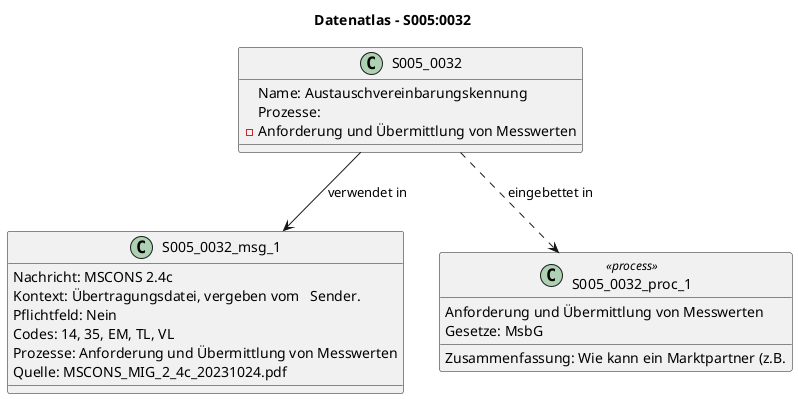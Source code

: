 @startuml
title Datenatlas – S005:0032
class S005_0032 {
  Name: Austauschvereinbarungskennung
  Prozesse:
    - Anforderung und Übermittlung von Messwerten
}
class S005_0032_msg_1 {
  Nachricht: MSCONS 2.4c
  Kontext: Übertragungsdatei, vergeben vom   Sender.
  Pflichtfeld: Nein
  Codes: 14, 35, EM, TL, VL
  Prozesse: Anforderung und Übermittlung von Messwerten
  Quelle: MSCONS_MIG_2_4c_20231024.pdf
}
S005_0032 --> S005_0032_msg_1 : verwendet in
class S005_0032_proc_1 <<process>> {
  Anforderung und Übermittlung von Messwerten
  Gesetze: MsbG
  Zusammenfassung: Wie kann ein Marktpartner (z.B.
}
S005_0032 ..> S005_0032_proc_1 : eingebettet in
@enduml
